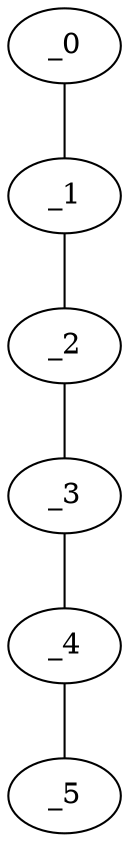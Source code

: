 graph HP1_0096 {
	_0	 [x="1.00353",
		y="3.48877"];
	_1	 [x="1.03176",
		y="0.816627"];
	_0 -- _1;
	_2	 [x="1.54393",
		y="0.98751"];
	_1 -- _2;
	_3	 [x="2.05072",
		y="2.83717"];
	_2 -- _3;
	_4	 [x="0.466911",
		y="1.43602"];
	_3 -- _4;
	_5	 [x="2.07907",
		y="2.18695"];
	_4 -- _5;
}
